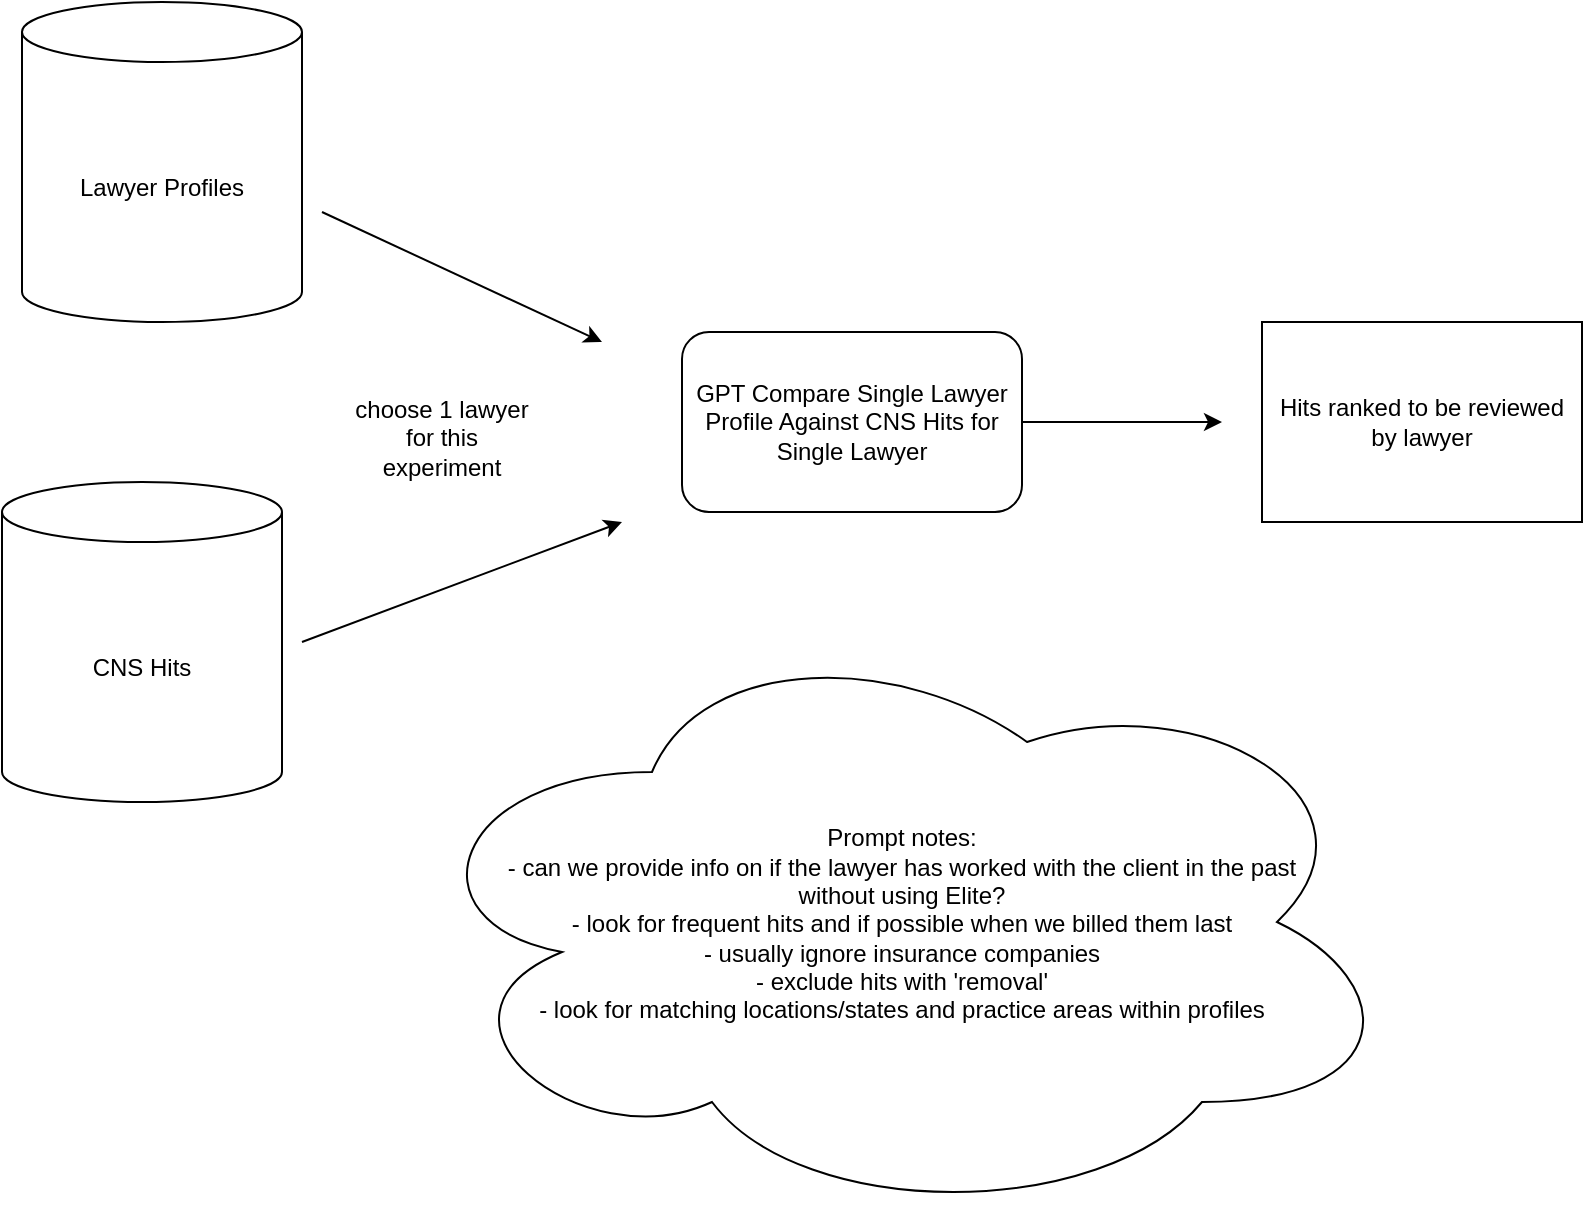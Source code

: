 <mxfile version="25.0.1">
  <diagram name="Page-1" id="eAX5Wr9f9w65LLw0vjtU">
    <mxGraphModel dx="1434" dy="780" grid="1" gridSize="10" guides="1" tooltips="1" connect="1" arrows="1" fold="1" page="1" pageScale="1" pageWidth="1100" pageHeight="850" math="0" shadow="0">
      <root>
        <mxCell id="0" />
        <mxCell id="1" parent="0" />
        <mxCell id="rYC8dQQM3VgM-CVt3eXh-1" value="Lawyer Profiles" style="shape=cylinder3;whiteSpace=wrap;html=1;boundedLbl=1;backgroundOutline=1;size=15;" vertex="1" parent="1">
          <mxGeometry x="80" y="60" width="140" height="160" as="geometry" />
        </mxCell>
        <mxCell id="rYC8dQQM3VgM-CVt3eXh-2" value="CNS Hits" style="shape=cylinder3;whiteSpace=wrap;html=1;boundedLbl=1;backgroundOutline=1;size=15;" vertex="1" parent="1">
          <mxGeometry x="70" y="300" width="140" height="160" as="geometry" />
        </mxCell>
        <mxCell id="rYC8dQQM3VgM-CVt3eXh-3" value="GPT Compare Single Lawyer Profile Against CNS Hits for Single Lawyer" style="rounded=1;whiteSpace=wrap;html=1;" vertex="1" parent="1">
          <mxGeometry x="410" y="225" width="170" height="90" as="geometry" />
        </mxCell>
        <mxCell id="rYC8dQQM3VgM-CVt3eXh-4" value="Hits ranked to be reviewed by lawyer" style="rounded=0;whiteSpace=wrap;html=1;" vertex="1" parent="1">
          <mxGeometry x="700" y="220" width="160" height="100" as="geometry" />
        </mxCell>
        <mxCell id="rYC8dQQM3VgM-CVt3eXh-5" value="" style="endArrow=classic;html=1;rounded=0;" edge="1" parent="1">
          <mxGeometry width="50" height="50" relative="1" as="geometry">
            <mxPoint x="230" y="165" as="sourcePoint" />
            <mxPoint x="370" y="230" as="targetPoint" />
          </mxGeometry>
        </mxCell>
        <mxCell id="rYC8dQQM3VgM-CVt3eXh-6" value="" style="endArrow=classic;html=1;rounded=0;" edge="1" parent="1">
          <mxGeometry width="50" height="50" relative="1" as="geometry">
            <mxPoint x="220" y="380" as="sourcePoint" />
            <mxPoint x="380" y="320" as="targetPoint" />
          </mxGeometry>
        </mxCell>
        <mxCell id="rYC8dQQM3VgM-CVt3eXh-7" value="Prompt notes:&lt;div&gt;- can we provide info on if the lawyer has worked with the client in the past without using Elite?&lt;/div&gt;&lt;div&gt;- look for frequent hits and if possible when we billed them last&lt;/div&gt;&lt;div&gt;- usually ignore insurance companies&lt;/div&gt;&lt;div&gt;- exclude hits with &#39;removal&#39;&lt;/div&gt;&lt;div&gt;- look for matching locations/states and practice areas within profiles&lt;/div&gt;" style="ellipse;shape=cloud;whiteSpace=wrap;html=1;spacing=2;spacingTop=2;spacingLeft=43;spacingRight=43;" vertex="1" parent="1">
          <mxGeometry x="270" y="370" width="500" height="300" as="geometry" />
        </mxCell>
        <mxCell id="rYC8dQQM3VgM-CVt3eXh-9" value="" style="endArrow=classic;html=1;rounded=0;" edge="1" parent="1">
          <mxGeometry width="50" height="50" relative="1" as="geometry">
            <mxPoint x="580" y="270" as="sourcePoint" />
            <mxPoint x="680" y="270" as="targetPoint" />
          </mxGeometry>
        </mxCell>
        <mxCell id="rYC8dQQM3VgM-CVt3eXh-12" value="choose 1 lawyer for this experiment" style="text;html=1;align=center;verticalAlign=middle;whiteSpace=wrap;rounded=0;" vertex="1" parent="1">
          <mxGeometry x="240" y="255" width="100" height="45" as="geometry" />
        </mxCell>
      </root>
    </mxGraphModel>
  </diagram>
</mxfile>
